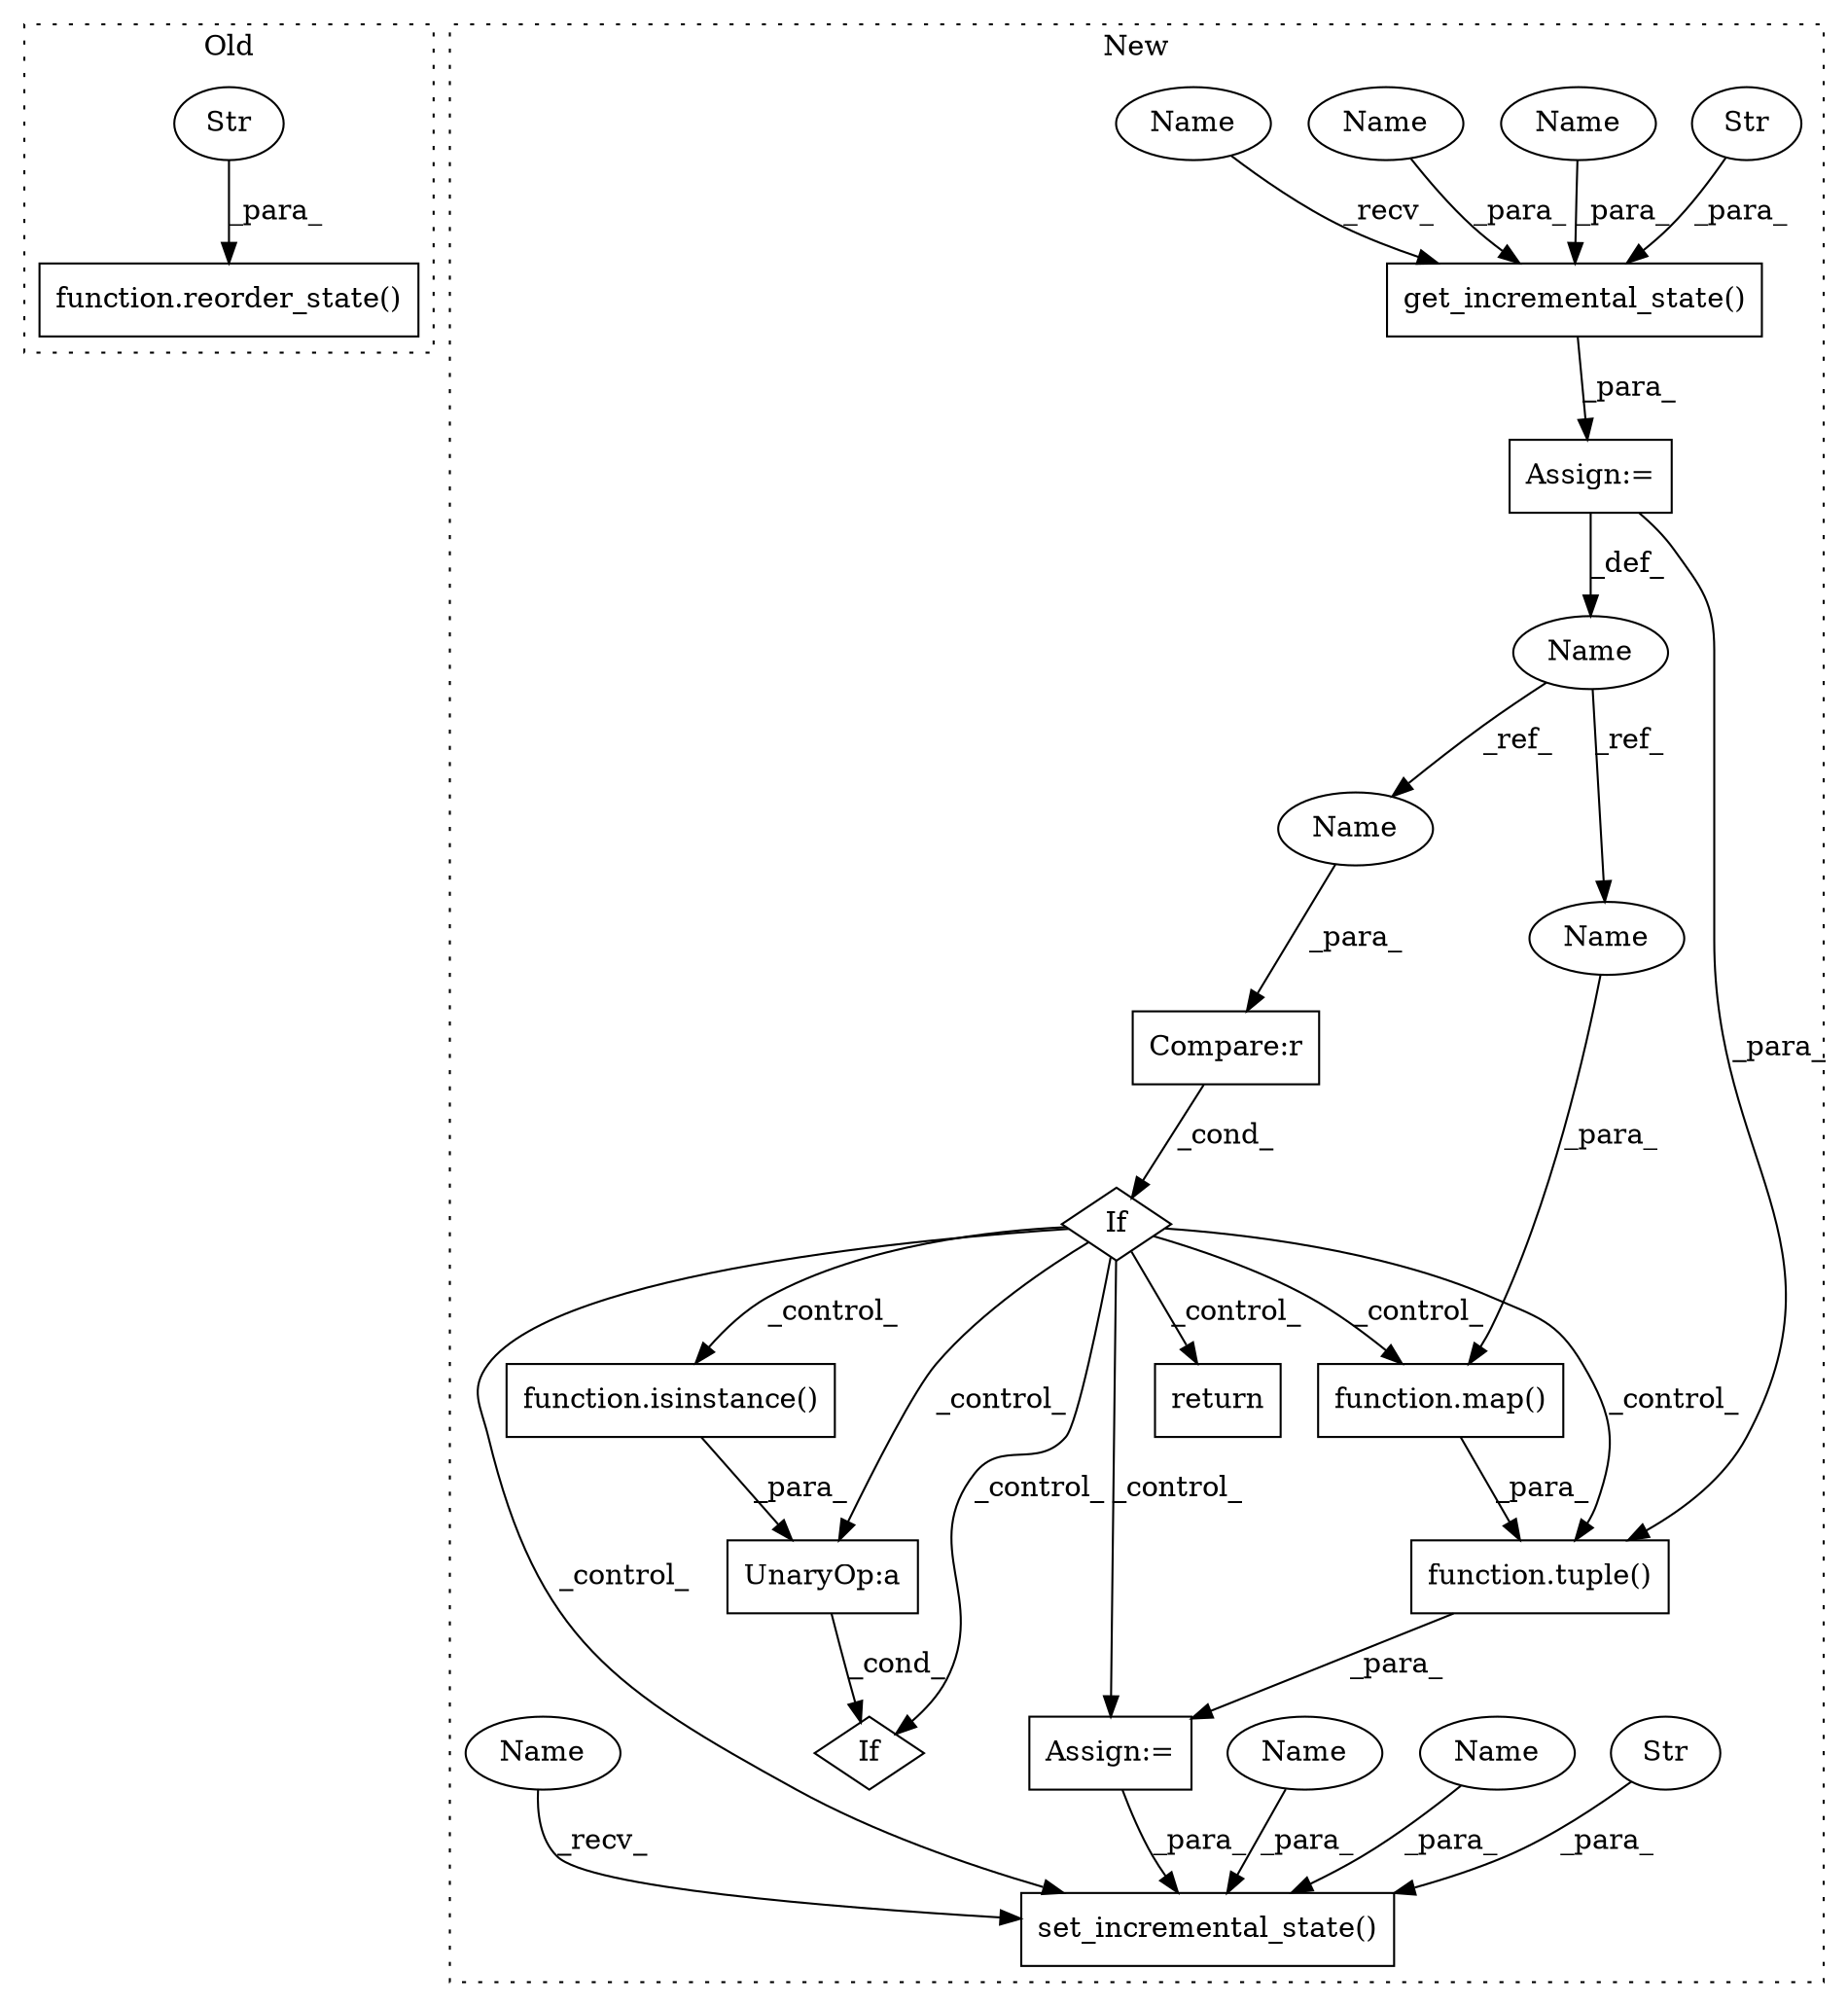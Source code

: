 digraph G {
subgraph cluster0 {
1 [label="function.reorder_state()" a="75" s="11064,11090" l="14,1" shape="box"];
6 [label="Str" a="66" s="11078" l="12" shape="ellipse"];
label = "Old";
style="dotted";
}
subgraph cluster1 {
2 [label="return" a="93" s="10544" l="6" shape="box"];
3 [label="If" a="96" s="10507" l="3" shape="diamond"];
4 [label="UnaryOp:a" a="61" s="10759" l="35" shape="box"];
5 [label="If" a="96" s="10756" l="3" shape="diamond"];
7 [label="Compare:r" a="40" s="10510" l="20" shape="box"];
8 [label="Name" a="87" s="10415" l="12" shape="ellipse"];
9 [label="function.map()" a="75" s="10866,10897" l="4,1" shape="box"];
10 [label="set_incremental_state()" a="75" s="10908,10986" l="28,1" shape="box"];
11 [label="Str" a="66" s="10961" l="14" shape="ellipse"];
12 [label="function.tuple()" a="75" s="10860,10898" l="6,1" shape="box"];
13 [label="get_incremental_state()" a="75" s="10430,10497" l="28,1" shape="box"];
14 [label="Str" a="66" s="10483" l="14" shape="ellipse"];
15 [label="function.isinstance()" a="75" s="10763,10793" l="11,1" shape="box"];
16 [label="Assign:=" a="68" s="10857" l="3" shape="box"];
17 [label="Assign:=" a="68" s="10427" l="3" shape="box"];
18 [label="Name" a="87" s="10936" l="4" shape="ellipse"];
19 [label="Name" a="87" s="10458" l="4" shape="ellipse"];
20 [label="Name" a="87" s="10464" l="17" shape="ellipse"];
21 [label="Name" a="87" s="10942" l="17" shape="ellipse"];
22 [label="Name" a="87" s="10430" l="5" shape="ellipse"];
23 [label="Name" a="87" s="10908" l="5" shape="ellipse"];
24 [label="Name" a="87" s="10510" l="12" shape="ellipse"];
25 [label="Name" a="87" s="10885" l="12" shape="ellipse"];
label = "New";
style="dotted";
}
3 -> 9 [label="_control_"];
3 -> 10 [label="_control_"];
3 -> 4 [label="_control_"];
3 -> 5 [label="_control_"];
3 -> 12 [label="_control_"];
3 -> 15 [label="_control_"];
3 -> 16 [label="_control_"];
3 -> 2 [label="_control_"];
4 -> 5 [label="_cond_"];
6 -> 1 [label="_para_"];
7 -> 3 [label="_cond_"];
8 -> 25 [label="_ref_"];
8 -> 24 [label="_ref_"];
9 -> 12 [label="_para_"];
11 -> 10 [label="_para_"];
12 -> 16 [label="_para_"];
13 -> 17 [label="_para_"];
14 -> 13 [label="_para_"];
15 -> 4 [label="_para_"];
16 -> 10 [label="_para_"];
17 -> 8 [label="_def_"];
17 -> 12 [label="_para_"];
18 -> 10 [label="_para_"];
19 -> 13 [label="_para_"];
20 -> 13 [label="_para_"];
21 -> 10 [label="_para_"];
22 -> 13 [label="_recv_"];
23 -> 10 [label="_recv_"];
24 -> 7 [label="_para_"];
25 -> 9 [label="_para_"];
}